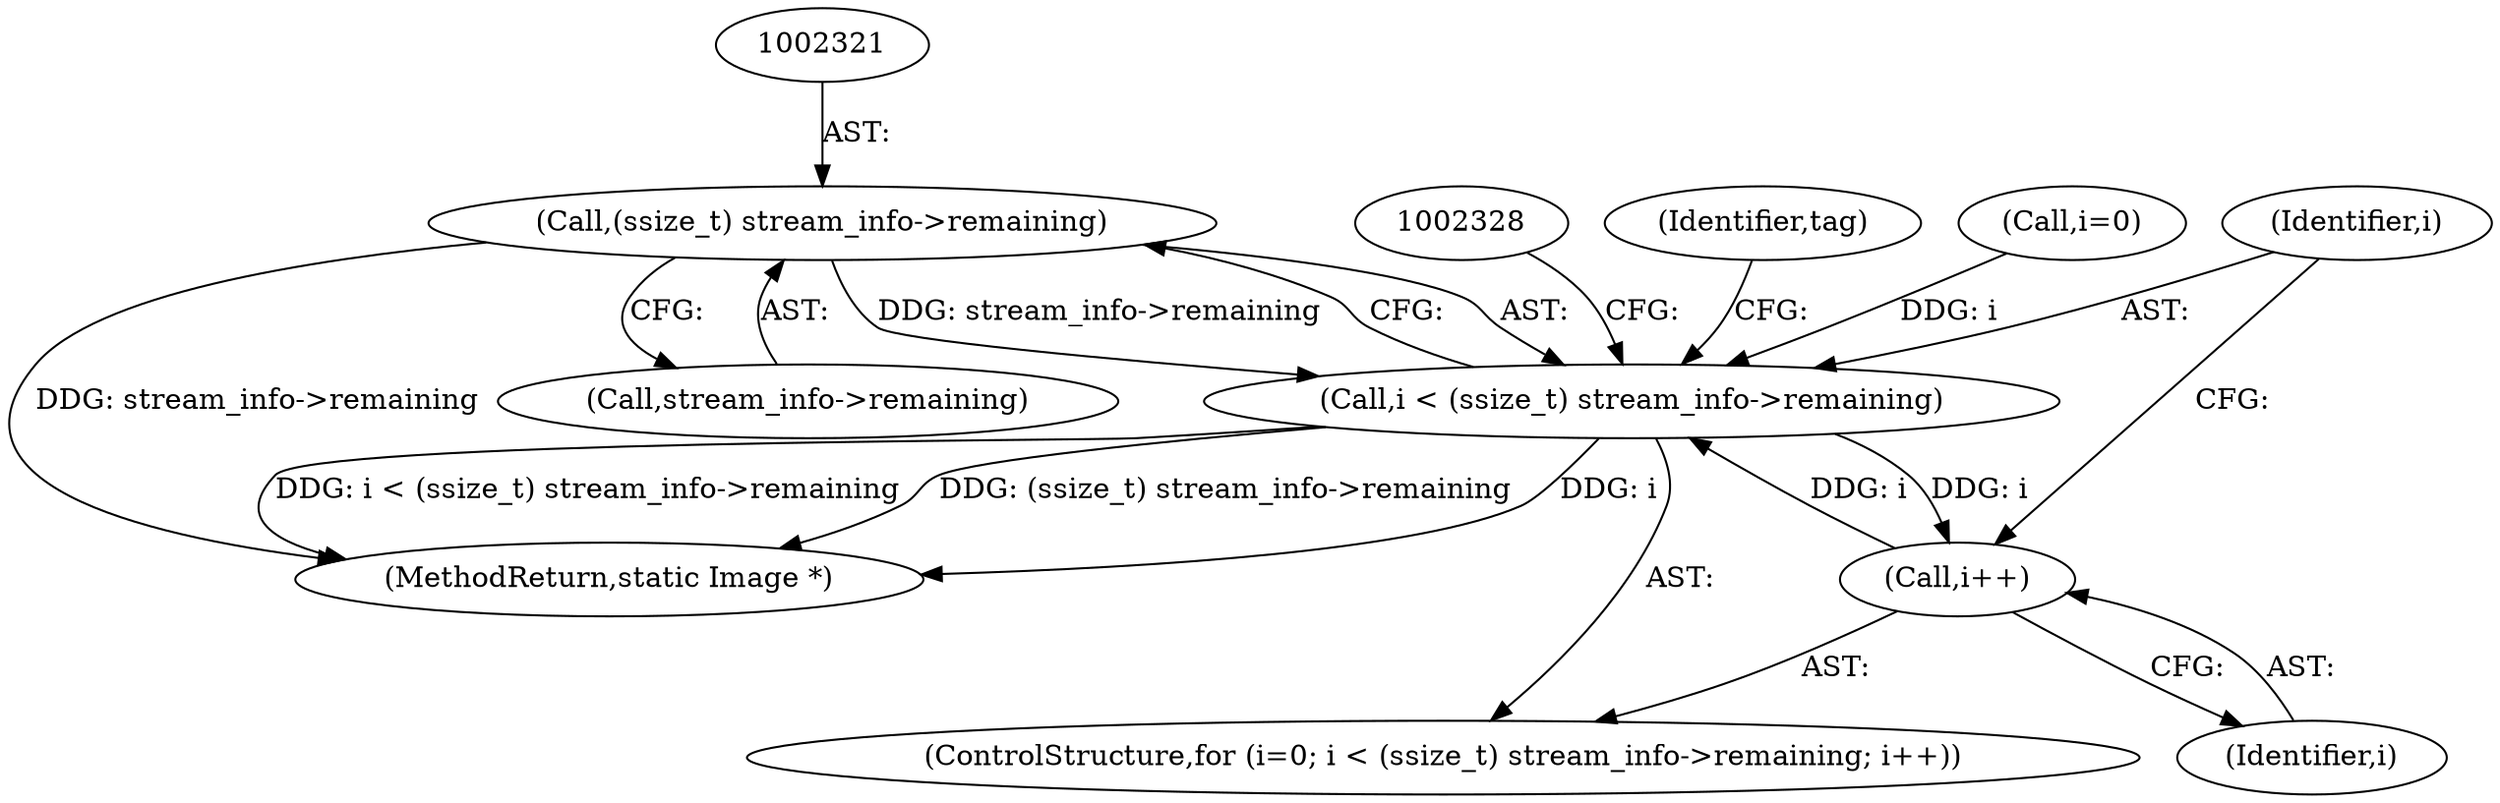 digraph "0_ImageMagick_5511ef530576ed18fd636baa3bb4eda3d667665d@pointer" {
"1002320" [label="(Call,(ssize_t) stream_info->remaining)"];
"1002318" [label="(Call,i < (ssize_t) stream_info->remaining)"];
"1002325" [label="(Call,i++)"];
"1002322" [label="(Call,stream_info->remaining)"];
"1002318" [label="(Call,i < (ssize_t) stream_info->remaining)"];
"1002332" [label="(Identifier,tag)"];
"1002325" [label="(Call,i++)"];
"1002315" [label="(Call,i=0)"];
"1002320" [label="(Call,(ssize_t) stream_info->remaining)"];
"1002319" [label="(Identifier,i)"];
"1002314" [label="(ControlStructure,for (i=0; i < (ssize_t) stream_info->remaining; i++))"];
"1004644" [label="(MethodReturn,static Image *)"];
"1002326" [label="(Identifier,i)"];
"1002320" -> "1002318"  [label="AST: "];
"1002320" -> "1002322"  [label="CFG: "];
"1002321" -> "1002320"  [label="AST: "];
"1002322" -> "1002320"  [label="AST: "];
"1002318" -> "1002320"  [label="CFG: "];
"1002320" -> "1004644"  [label="DDG: stream_info->remaining"];
"1002320" -> "1002318"  [label="DDG: stream_info->remaining"];
"1002318" -> "1002314"  [label="AST: "];
"1002319" -> "1002318"  [label="AST: "];
"1002328" -> "1002318"  [label="CFG: "];
"1002332" -> "1002318"  [label="CFG: "];
"1002318" -> "1004644"  [label="DDG: i"];
"1002318" -> "1004644"  [label="DDG: i < (ssize_t) stream_info->remaining"];
"1002318" -> "1004644"  [label="DDG: (ssize_t) stream_info->remaining"];
"1002315" -> "1002318"  [label="DDG: i"];
"1002325" -> "1002318"  [label="DDG: i"];
"1002318" -> "1002325"  [label="DDG: i"];
"1002325" -> "1002314"  [label="AST: "];
"1002325" -> "1002326"  [label="CFG: "];
"1002326" -> "1002325"  [label="AST: "];
"1002319" -> "1002325"  [label="CFG: "];
}
